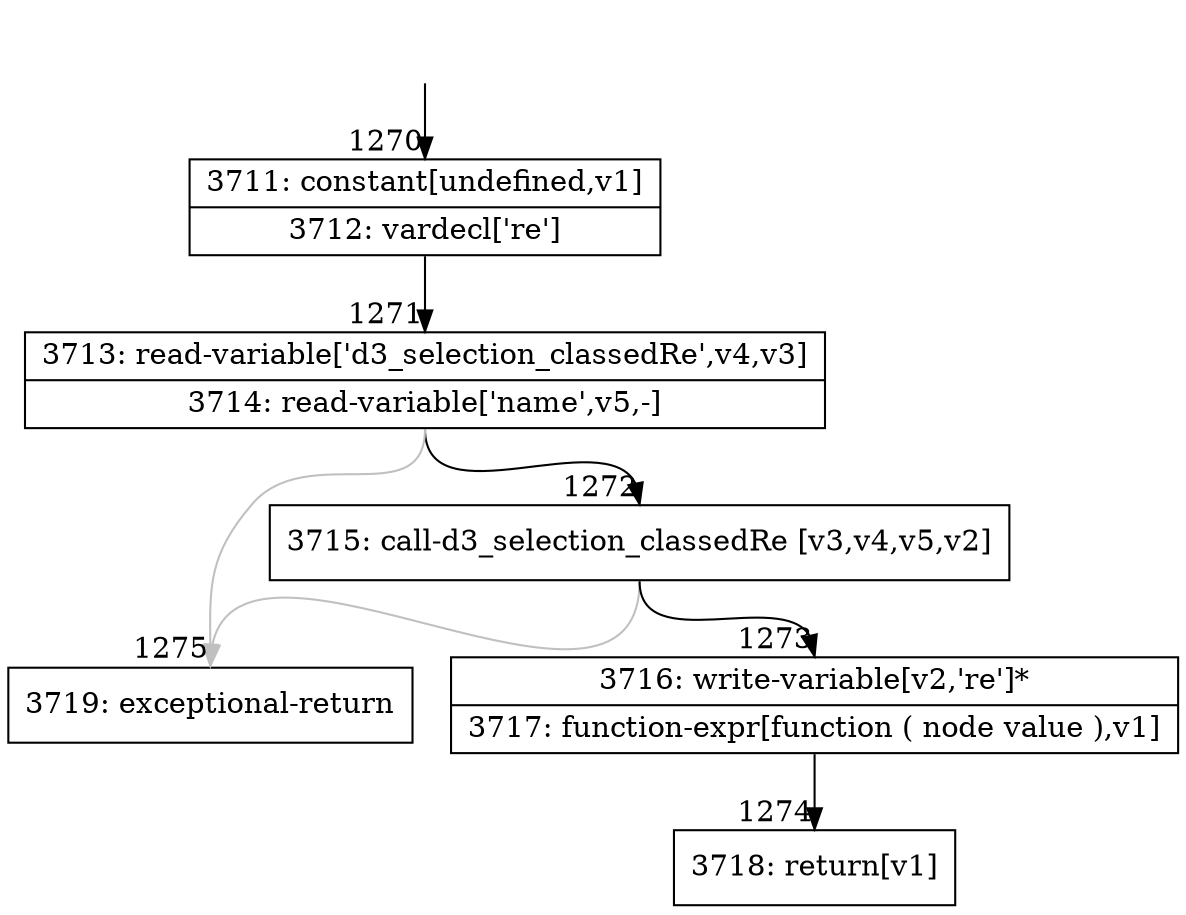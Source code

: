 digraph {
rankdir="TD"
BB_entry122[shape=none,label=""];
BB_entry122 -> BB1270 [tailport=s, headport=n, headlabel="    1270"]
BB1270 [shape=record label="{3711: constant[undefined,v1]|3712: vardecl['re']}" ] 
BB1270 -> BB1271 [tailport=s, headport=n, headlabel="      1271"]
BB1271 [shape=record label="{3713: read-variable['d3_selection_classedRe',v4,v3]|3714: read-variable['name',v5,-]}" ] 
BB1271 -> BB1272 [tailport=s, headport=n, headlabel="      1272"]
BB1271 -> BB1275 [tailport=s, headport=n, color=gray, headlabel="      1275"]
BB1272 [shape=record label="{3715: call-d3_selection_classedRe [v3,v4,v5,v2]}" ] 
BB1272 -> BB1273 [tailport=s, headport=n, headlabel="      1273"]
BB1272 -> BB1275 [tailport=s, headport=n, color=gray]
BB1273 [shape=record label="{3716: write-variable[v2,'re']*|3717: function-expr[function ( node value ),v1]}" ] 
BB1273 -> BB1274 [tailport=s, headport=n, headlabel="      1274"]
BB1274 [shape=record label="{3718: return[v1]}" ] 
BB1275 [shape=record label="{3719: exceptional-return}" ] 
//#$~ 728
}
